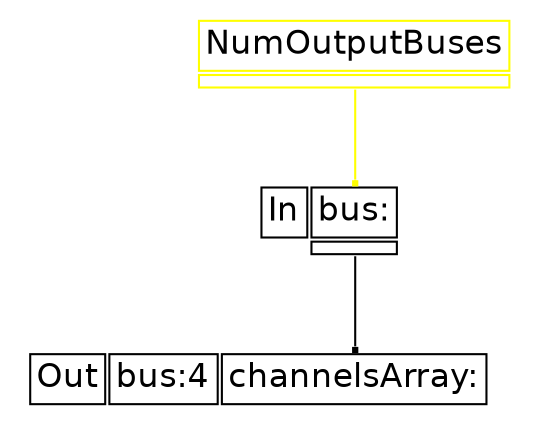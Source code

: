 digraph "soundIn" {
graph [splines=true];
node [fontsize=16];
node [fontname=Helvetica];
edge [arrowhead=box,arrowsize=0.25];
u_0 [shape=plaintext,color=yellow,label=<<TABLE BORDER="0" CELLBORDER="1"><TR><TD>NumOutputBuses</TD></TR><TR><TD PORT="o_0"></TD></TR></TABLE>>];
u_1 [shape=plaintext,color=black,label=<<TABLE BORDER="0" CELLBORDER="1"><TR><TD>In</TD><TD PORT="i_0">bus:</TD></TR><TR><TD BORDER="0"></TD><TD PORT="o_0"></TD></TR></TABLE>>];
u_2 [shape=plaintext,color=black,label=<<TABLE BORDER="0" CELLBORDER="1"><TR><TD>Out</TD><TD PORT="i_0">bus:4</TD><TD PORT="i_1">channelsArray:</TD></TR></TABLE>>];
u_0:o_0 -> u_1:i_0 [color=yellow];
u_1:o_0 -> u_2:i_1 [color=black];
}

